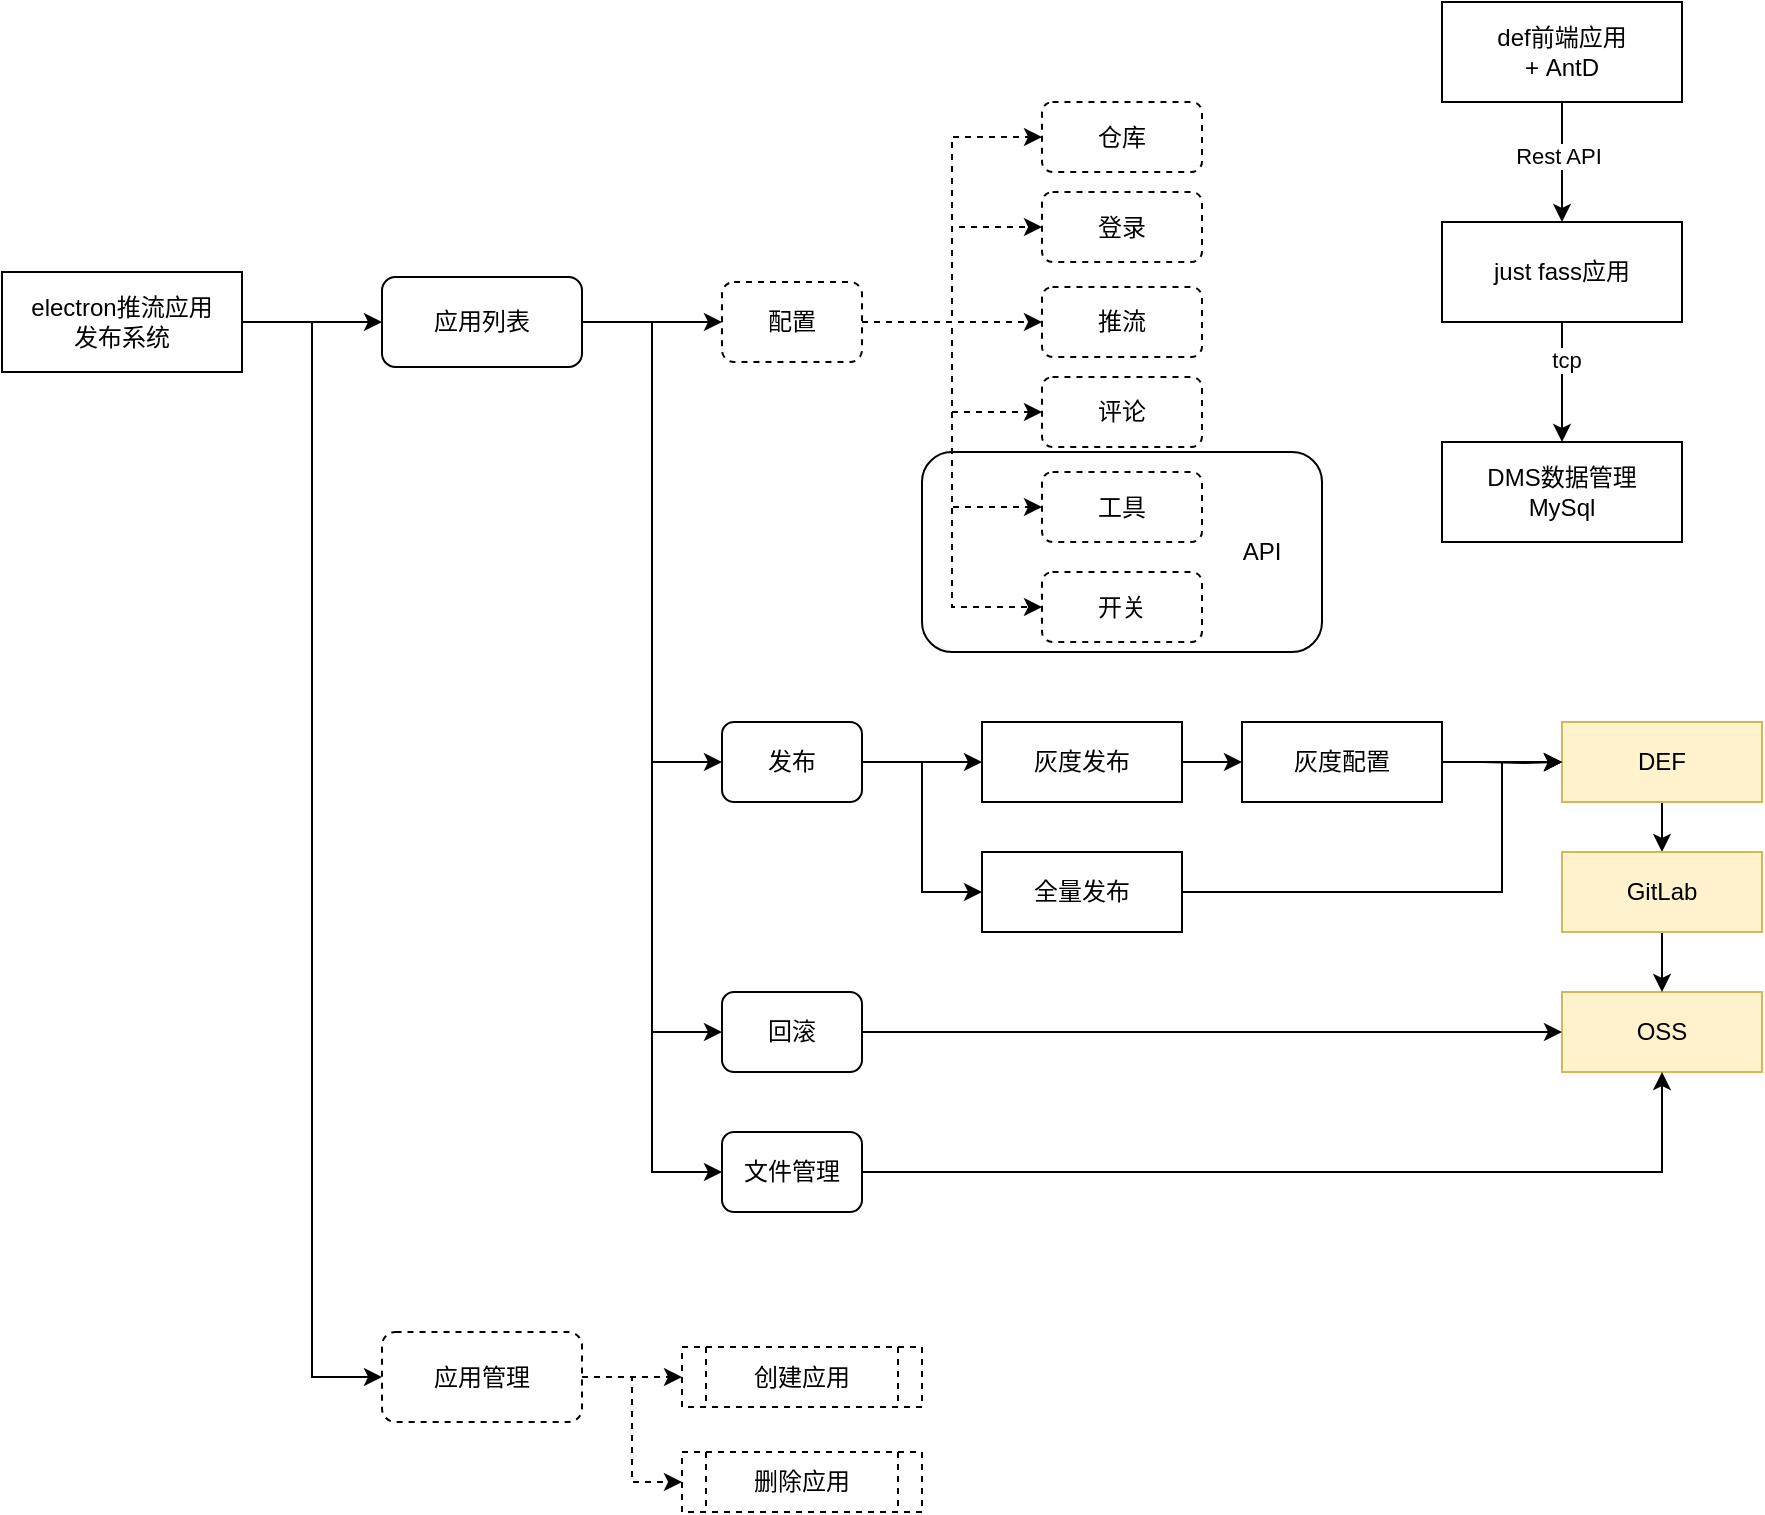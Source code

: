 <mxfile version="14.6.6" type="github">
  <diagram id="VvBguyoA1NxEOyyfGwUk" name="Page-1">
    <mxGraphModel dx="1298" dy="2035" grid="1" gridSize="10" guides="1" tooltips="1" connect="1" arrows="1" fold="1" page="1" pageScale="1" pageWidth="827" pageHeight="1169" math="0" shadow="0">
      <root>
        <mxCell id="0" />
        <mxCell id="1" parent="0" />
        <mxCell id="HswgILT7rwCR9YleaQXq-94" value="" style="rounded=1;whiteSpace=wrap;html=1;" vertex="1" parent="1">
          <mxGeometry x="620" y="120" width="200" height="100" as="geometry" />
        </mxCell>
        <mxCell id="HswgILT7rwCR9YleaQXq-21" style="edgeStyle=orthogonalEdgeStyle;rounded=0;orthogonalLoop=1;jettySize=auto;html=1;exitX=1;exitY=0.5;exitDx=0;exitDy=0;" edge="1" parent="1" source="HswgILT7rwCR9YleaQXq-1" target="HswgILT7rwCR9YleaQXq-19">
          <mxGeometry relative="1" as="geometry" />
        </mxCell>
        <mxCell id="HswgILT7rwCR9YleaQXq-22" style="edgeStyle=orthogonalEdgeStyle;rounded=0;orthogonalLoop=1;jettySize=auto;html=1;exitX=1;exitY=0.5;exitDx=0;exitDy=0;entryX=0;entryY=0.5;entryDx=0;entryDy=0;" edge="1" parent="1" source="HswgILT7rwCR9YleaQXq-1" target="HswgILT7rwCR9YleaQXq-20">
          <mxGeometry relative="1" as="geometry" />
        </mxCell>
        <mxCell id="HswgILT7rwCR9YleaQXq-1" value="electron推流应用&lt;br&gt;发布系统" style="rounded=0;whiteSpace=wrap;html=1;" vertex="1" parent="1">
          <mxGeometry x="160" y="30" width="120" height="50" as="geometry" />
        </mxCell>
        <mxCell id="HswgILT7rwCR9YleaQXq-39" style="edgeStyle=orthogonalEdgeStyle;rounded=0;orthogonalLoop=1;jettySize=auto;html=1;exitX=0.5;exitY=1;exitDx=0;exitDy=0;entryX=0.5;entryY=0;entryDx=0;entryDy=0;" edge="1" parent="1" source="HswgILT7rwCR9YleaQXq-2" target="HswgILT7rwCR9YleaQXq-9">
          <mxGeometry relative="1" as="geometry" />
        </mxCell>
        <mxCell id="HswgILT7rwCR9YleaQXq-2" value="DEF" style="rounded=0;whiteSpace=wrap;html=1;fillColor=#fff2cc;strokeColor=#d6b656;" vertex="1" parent="1">
          <mxGeometry x="940" y="255" width="100" height="40" as="geometry" />
        </mxCell>
        <mxCell id="HswgILT7rwCR9YleaQXq-3" value="OSS" style="rounded=0;whiteSpace=wrap;html=1;fillColor=#fff2cc;strokeColor=#d6b656;" vertex="1" parent="1">
          <mxGeometry x="940" y="390" width="100" height="40" as="geometry" />
        </mxCell>
        <mxCell id="HswgILT7rwCR9YleaQXq-52" style="edgeStyle=orthogonalEdgeStyle;rounded=0;orthogonalLoop=1;jettySize=auto;html=1;exitX=1;exitY=0.5;exitDx=0;exitDy=0;entryX=0;entryY=0.5;entryDx=0;entryDy=0;" edge="1" parent="1" source="HswgILT7rwCR9YleaQXq-7" target="HswgILT7rwCR9YleaQXq-49">
          <mxGeometry relative="1" as="geometry" />
        </mxCell>
        <mxCell id="HswgILT7rwCR9YleaQXq-54" style="edgeStyle=orthogonalEdgeStyle;rounded=0;orthogonalLoop=1;jettySize=auto;html=1;exitX=1;exitY=0.5;exitDx=0;exitDy=0;entryX=0;entryY=0.5;entryDx=0;entryDy=0;" edge="1" parent="1" source="HswgILT7rwCR9YleaQXq-7" target="HswgILT7rwCR9YleaQXq-51">
          <mxGeometry relative="1" as="geometry" />
        </mxCell>
        <mxCell id="HswgILT7rwCR9YleaQXq-7" value="发布" style="rounded=1;whiteSpace=wrap;html=1;" vertex="1" parent="1">
          <mxGeometry x="520" y="255" width="70" height="40" as="geometry" />
        </mxCell>
        <mxCell id="HswgILT7rwCR9YleaQXq-41" style="edgeStyle=orthogonalEdgeStyle;rounded=0;orthogonalLoop=1;jettySize=auto;html=1;exitX=1;exitY=0.5;exitDx=0;exitDy=0;entryX=0;entryY=0.5;entryDx=0;entryDy=0;" edge="1" parent="1" source="HswgILT7rwCR9YleaQXq-8" target="HswgILT7rwCR9YleaQXq-3">
          <mxGeometry relative="1" as="geometry" />
        </mxCell>
        <mxCell id="HswgILT7rwCR9YleaQXq-8" value="回滚" style="rounded=1;whiteSpace=wrap;html=1;" vertex="1" parent="1">
          <mxGeometry x="520" y="390" width="70" height="40" as="geometry" />
        </mxCell>
        <mxCell id="HswgILT7rwCR9YleaQXq-40" style="edgeStyle=orthogonalEdgeStyle;rounded=0;orthogonalLoop=1;jettySize=auto;html=1;exitX=0.5;exitY=1;exitDx=0;exitDy=0;entryX=0.5;entryY=0;entryDx=0;entryDy=0;" edge="1" parent="1" source="HswgILT7rwCR9YleaQXq-9" target="HswgILT7rwCR9YleaQXq-3">
          <mxGeometry relative="1" as="geometry" />
        </mxCell>
        <mxCell id="HswgILT7rwCR9YleaQXq-9" value="GitLab" style="rounded=0;whiteSpace=wrap;html=1;fillColor=#fff2cc;strokeColor=#d6b656;" vertex="1" parent="1">
          <mxGeometry x="940" y="320" width="100" height="40" as="geometry" />
        </mxCell>
        <mxCell id="HswgILT7rwCR9YleaQXq-26" style="edgeStyle=orthogonalEdgeStyle;rounded=0;orthogonalLoop=1;jettySize=auto;html=1;exitX=1;exitY=0.5;exitDx=0;exitDy=0;entryX=0;entryY=0.5;entryDx=0;entryDy=0;dashed=1;" edge="1" parent="1" source="HswgILT7rwCR9YleaQXq-12" target="HswgILT7rwCR9YleaQXq-24">
          <mxGeometry relative="1" as="geometry" />
        </mxCell>
        <mxCell id="HswgILT7rwCR9YleaQXq-27" style="edgeStyle=orthogonalEdgeStyle;rounded=0;orthogonalLoop=1;jettySize=auto;html=1;exitX=1;exitY=0.5;exitDx=0;exitDy=0;entryX=0;entryY=0.5;entryDx=0;entryDy=0;dashed=1;" edge="1" parent="1" source="HswgILT7rwCR9YleaQXq-12" target="HswgILT7rwCR9YleaQXq-13">
          <mxGeometry relative="1" as="geometry" />
        </mxCell>
        <mxCell id="HswgILT7rwCR9YleaQXq-28" style="edgeStyle=orthogonalEdgeStyle;rounded=0;orthogonalLoop=1;jettySize=auto;html=1;exitX=1;exitY=0.5;exitDx=0;exitDy=0;entryX=0;entryY=0.5;entryDx=0;entryDy=0;dashed=1;" edge="1" parent="1" source="HswgILT7rwCR9YleaQXq-12" target="HswgILT7rwCR9YleaQXq-15">
          <mxGeometry relative="1" as="geometry" />
        </mxCell>
        <mxCell id="HswgILT7rwCR9YleaQXq-29" style="edgeStyle=orthogonalEdgeStyle;rounded=0;orthogonalLoop=1;jettySize=auto;html=1;exitX=1;exitY=0.5;exitDx=0;exitDy=0;entryX=0;entryY=0.5;entryDx=0;entryDy=0;dashed=1;" edge="1" parent="1" source="HswgILT7rwCR9YleaQXq-12" target="HswgILT7rwCR9YleaQXq-16">
          <mxGeometry relative="1" as="geometry" />
        </mxCell>
        <mxCell id="HswgILT7rwCR9YleaQXq-30" style="edgeStyle=orthogonalEdgeStyle;rounded=0;orthogonalLoop=1;jettySize=auto;html=1;exitX=1;exitY=0.5;exitDx=0;exitDy=0;entryX=0;entryY=0.5;entryDx=0;entryDy=0;dashed=1;" edge="1" parent="1" source="HswgILT7rwCR9YleaQXq-12" target="HswgILT7rwCR9YleaQXq-14">
          <mxGeometry relative="1" as="geometry" />
        </mxCell>
        <mxCell id="HswgILT7rwCR9YleaQXq-48" style="edgeStyle=orthogonalEdgeStyle;rounded=0;orthogonalLoop=1;jettySize=auto;html=1;exitX=1;exitY=0.5;exitDx=0;exitDy=0;entryX=0;entryY=0.5;entryDx=0;entryDy=0;dashed=1;" edge="1" parent="1" source="HswgILT7rwCR9YleaQXq-12" target="HswgILT7rwCR9YleaQXq-47">
          <mxGeometry relative="1" as="geometry" />
        </mxCell>
        <mxCell id="HswgILT7rwCR9YleaQXq-12" value="配置" style="rounded=1;whiteSpace=wrap;html=1;dashed=1;" vertex="1" parent="1">
          <mxGeometry x="520" y="35" width="70" height="40" as="geometry" />
        </mxCell>
        <mxCell id="HswgILT7rwCR9YleaQXq-13" value="登录" style="rounded=1;whiteSpace=wrap;html=1;dashed=1;" vertex="1" parent="1">
          <mxGeometry x="680" y="-10" width="80" height="35" as="geometry" />
        </mxCell>
        <mxCell id="HswgILT7rwCR9YleaQXq-14" value="工具" style="rounded=1;whiteSpace=wrap;html=1;dashed=1;" vertex="1" parent="1">
          <mxGeometry x="680" y="130" width="80" height="35" as="geometry" />
        </mxCell>
        <mxCell id="HswgILT7rwCR9YleaQXq-15" value="推流" style="rounded=1;whiteSpace=wrap;html=1;dashed=1;" vertex="1" parent="1">
          <mxGeometry x="680" y="37.5" width="80" height="35" as="geometry" />
        </mxCell>
        <mxCell id="HswgILT7rwCR9YleaQXq-16" value="评论" style="rounded=1;whiteSpace=wrap;html=1;dashed=1;" vertex="1" parent="1">
          <mxGeometry x="680" y="82.5" width="80" height="35" as="geometry" />
        </mxCell>
        <mxCell id="HswgILT7rwCR9YleaQXq-25" style="edgeStyle=orthogonalEdgeStyle;rounded=0;orthogonalLoop=1;jettySize=auto;html=1;exitX=1;exitY=0.5;exitDx=0;exitDy=0;entryX=0;entryY=0.5;entryDx=0;entryDy=0;" edge="1" parent="1" source="HswgILT7rwCR9YleaQXq-19" target="HswgILT7rwCR9YleaQXq-12">
          <mxGeometry relative="1" as="geometry" />
        </mxCell>
        <mxCell id="HswgILT7rwCR9YleaQXq-33" style="edgeStyle=orthogonalEdgeStyle;rounded=0;orthogonalLoop=1;jettySize=auto;html=1;exitX=1;exitY=0.5;exitDx=0;exitDy=0;entryX=0;entryY=0.5;entryDx=0;entryDy=0;" edge="1" parent="1" source="HswgILT7rwCR9YleaQXq-19" target="HswgILT7rwCR9YleaQXq-7">
          <mxGeometry relative="1" as="geometry" />
        </mxCell>
        <mxCell id="HswgILT7rwCR9YleaQXq-34" style="edgeStyle=orthogonalEdgeStyle;rounded=0;orthogonalLoop=1;jettySize=auto;html=1;exitX=1;exitY=0.5;exitDx=0;exitDy=0;entryX=0;entryY=0.5;entryDx=0;entryDy=0;" edge="1" parent="1" source="HswgILT7rwCR9YleaQXq-19" target="HswgILT7rwCR9YleaQXq-8">
          <mxGeometry relative="1" as="geometry">
            <mxPoint x="480" y="380" as="targetPoint" />
          </mxGeometry>
        </mxCell>
        <mxCell id="HswgILT7rwCR9YleaQXq-99" style="edgeStyle=orthogonalEdgeStyle;rounded=0;orthogonalLoop=1;jettySize=auto;html=1;exitX=1;exitY=0.5;exitDx=0;exitDy=0;entryX=0;entryY=0.5;entryDx=0;entryDy=0;" edge="1" parent="1" source="HswgILT7rwCR9YleaQXq-19" target="HswgILT7rwCR9YleaQXq-98">
          <mxGeometry relative="1" as="geometry" />
        </mxCell>
        <mxCell id="HswgILT7rwCR9YleaQXq-19" value="应用列表" style="rounded=1;whiteSpace=wrap;html=1;" vertex="1" parent="1">
          <mxGeometry x="350" y="32.5" width="100" height="45" as="geometry" />
        </mxCell>
        <mxCell id="HswgILT7rwCR9YleaQXq-43" value="" style="edgeStyle=orthogonalEdgeStyle;rounded=0;orthogonalLoop=1;jettySize=auto;html=1;dashed=1;" edge="1" parent="1" source="HswgILT7rwCR9YleaQXq-20">
          <mxGeometry relative="1" as="geometry">
            <mxPoint x="500" y="582.5" as="targetPoint" />
          </mxGeometry>
        </mxCell>
        <mxCell id="HswgILT7rwCR9YleaQXq-46" style="edgeStyle=orthogonalEdgeStyle;rounded=0;orthogonalLoop=1;jettySize=auto;html=1;exitX=1;exitY=0.5;exitDx=0;exitDy=0;entryX=0;entryY=0.5;entryDx=0;entryDy=0;dashed=1;" edge="1" parent="1" source="HswgILT7rwCR9YleaQXq-20" target="HswgILT7rwCR9YleaQXq-45">
          <mxGeometry relative="1" as="geometry" />
        </mxCell>
        <mxCell id="HswgILT7rwCR9YleaQXq-20" value="应用管理" style="rounded=1;whiteSpace=wrap;html=1;dashed=1;" vertex="1" parent="1">
          <mxGeometry x="350" y="560" width="100" height="45" as="geometry" />
        </mxCell>
        <mxCell id="HswgILT7rwCR9YleaQXq-24" value="仓库" style="rounded=1;whiteSpace=wrap;html=1;dashed=1;" vertex="1" parent="1">
          <mxGeometry x="680" y="-55" width="80" height="35" as="geometry" />
        </mxCell>
        <mxCell id="HswgILT7rwCR9YleaQXq-44" value="创建应用" style="shape=process;whiteSpace=wrap;html=1;backgroundOutline=1;dashed=1;" vertex="1" parent="1">
          <mxGeometry x="500" y="567.5" width="120" height="30" as="geometry" />
        </mxCell>
        <mxCell id="HswgILT7rwCR9YleaQXq-45" value="删除应用" style="shape=process;whiteSpace=wrap;html=1;backgroundOutline=1;dashed=1;" vertex="1" parent="1">
          <mxGeometry x="500" y="620" width="120" height="30" as="geometry" />
        </mxCell>
        <mxCell id="HswgILT7rwCR9YleaQXq-47" value="开关" style="rounded=1;whiteSpace=wrap;html=1;dashed=1;" vertex="1" parent="1">
          <mxGeometry x="680" y="180" width="80" height="35" as="geometry" />
        </mxCell>
        <mxCell id="HswgILT7rwCR9YleaQXq-58" style="edgeStyle=orthogonalEdgeStyle;rounded=0;orthogonalLoop=1;jettySize=auto;html=1;exitX=1;exitY=0.5;exitDx=0;exitDy=0;entryX=0;entryY=0.5;entryDx=0;entryDy=0;" edge="1" parent="1" source="HswgILT7rwCR9YleaQXq-49" target="HswgILT7rwCR9YleaQXq-56">
          <mxGeometry relative="1" as="geometry" />
        </mxCell>
        <mxCell id="HswgILT7rwCR9YleaQXq-49" value="灰度发布" style="rounded=0;whiteSpace=wrap;html=1;" vertex="1" parent="1">
          <mxGeometry x="650" y="255" width="100" height="40" as="geometry" />
        </mxCell>
        <mxCell id="HswgILT7rwCR9YleaQXq-55" style="edgeStyle=orthogonalEdgeStyle;rounded=0;orthogonalLoop=1;jettySize=auto;html=1;exitX=1;exitY=0.5;exitDx=0;exitDy=0;entryX=0;entryY=0.5;entryDx=0;entryDy=0;" edge="1" parent="1" source="HswgILT7rwCR9YleaQXq-51" target="HswgILT7rwCR9YleaQXq-2">
          <mxGeometry relative="1" as="geometry">
            <Array as="points">
              <mxPoint x="910" y="340" />
              <mxPoint x="910" y="275" />
            </Array>
          </mxGeometry>
        </mxCell>
        <mxCell id="HswgILT7rwCR9YleaQXq-51" value="全量发布" style="rounded=0;whiteSpace=wrap;html=1;" vertex="1" parent="1">
          <mxGeometry x="650" y="320" width="100" height="40" as="geometry" />
        </mxCell>
        <mxCell id="HswgILT7rwCR9YleaQXq-59" style="edgeStyle=orthogonalEdgeStyle;rounded=0;orthogonalLoop=1;jettySize=auto;html=1;exitX=1;exitY=0.5;exitDx=0;exitDy=0;" edge="1" parent="1">
          <mxGeometry relative="1" as="geometry">
            <mxPoint x="940" y="275" as="targetPoint" />
            <mxPoint x="900" y="275" as="sourcePoint" />
          </mxGeometry>
        </mxCell>
        <mxCell id="HswgILT7rwCR9YleaQXq-67" style="edgeStyle=orthogonalEdgeStyle;rounded=0;orthogonalLoop=1;jettySize=auto;html=1;exitX=1;exitY=0.5;exitDx=0;exitDy=0;entryX=0;entryY=0.5;entryDx=0;entryDy=0;" edge="1" parent="1" source="HswgILT7rwCR9YleaQXq-56" target="HswgILT7rwCR9YleaQXq-2">
          <mxGeometry relative="1" as="geometry">
            <mxPoint x="930" y="275" as="targetPoint" />
          </mxGeometry>
        </mxCell>
        <mxCell id="HswgILT7rwCR9YleaQXq-56" value="灰度配置" style="rounded=0;whiteSpace=wrap;html=1;" vertex="1" parent="1">
          <mxGeometry x="780" y="255" width="100" height="40" as="geometry" />
        </mxCell>
        <mxCell id="HswgILT7rwCR9YleaQXq-63" style="edgeStyle=orthogonalEdgeStyle;rounded=0;orthogonalLoop=1;jettySize=auto;html=1;exitX=0.5;exitY=1;exitDx=0;exitDy=0;" edge="1" parent="1" source="HswgILT7rwCR9YleaQXq-60" target="HswgILT7rwCR9YleaQXq-61">
          <mxGeometry relative="1" as="geometry" />
        </mxCell>
        <mxCell id="HswgILT7rwCR9YleaQXq-64" value="Rest API" style="edgeLabel;html=1;align=center;verticalAlign=middle;resizable=0;points=[];" vertex="1" connectable="0" parent="HswgILT7rwCR9YleaQXq-63">
          <mxGeometry x="-0.1" y="-2" relative="1" as="geometry">
            <mxPoint as="offset" />
          </mxGeometry>
        </mxCell>
        <mxCell id="HswgILT7rwCR9YleaQXq-60" value="def前端应用&lt;br&gt;+ AntD" style="rounded=0;whiteSpace=wrap;html=1;" vertex="1" parent="1">
          <mxGeometry x="880" y="-105" width="120" height="50" as="geometry" />
        </mxCell>
        <mxCell id="HswgILT7rwCR9YleaQXq-65" style="edgeStyle=orthogonalEdgeStyle;rounded=0;orthogonalLoop=1;jettySize=auto;html=1;exitX=0.5;exitY=1;exitDx=0;exitDy=0;entryX=0.5;entryY=0;entryDx=0;entryDy=0;" edge="1" parent="1" source="HswgILT7rwCR9YleaQXq-61" target="HswgILT7rwCR9YleaQXq-62">
          <mxGeometry relative="1" as="geometry" />
        </mxCell>
        <mxCell id="HswgILT7rwCR9YleaQXq-66" value="tcp" style="edgeLabel;html=1;align=center;verticalAlign=middle;resizable=0;points=[];" vertex="1" connectable="0" parent="HswgILT7rwCR9YleaQXq-65">
          <mxGeometry x="-0.367" y="2" relative="1" as="geometry">
            <mxPoint as="offset" />
          </mxGeometry>
        </mxCell>
        <mxCell id="HswgILT7rwCR9YleaQXq-61" value="just fass应用" style="rounded=0;whiteSpace=wrap;html=1;" vertex="1" parent="1">
          <mxGeometry x="880" y="5" width="120" height="50" as="geometry" />
        </mxCell>
        <mxCell id="HswgILT7rwCR9YleaQXq-62" value="DMS数据管理&lt;br&gt;MySql" style="rounded=0;whiteSpace=wrap;html=1;" vertex="1" parent="1">
          <mxGeometry x="880" y="115" width="120" height="50" as="geometry" />
        </mxCell>
        <mxCell id="HswgILT7rwCR9YleaQXq-95" value="API" style="text;html=1;strokeColor=none;fillColor=none;align=center;verticalAlign=middle;whiteSpace=wrap;rounded=0;" vertex="1" parent="1">
          <mxGeometry x="770" y="160" width="40" height="20" as="geometry" />
        </mxCell>
        <mxCell id="HswgILT7rwCR9YleaQXq-100" style="edgeStyle=orthogonalEdgeStyle;rounded=0;orthogonalLoop=1;jettySize=auto;html=1;exitX=1;exitY=0.5;exitDx=0;exitDy=0;entryX=0.5;entryY=1;entryDx=0;entryDy=0;" edge="1" parent="1" source="HswgILT7rwCR9YleaQXq-98" target="HswgILT7rwCR9YleaQXq-3">
          <mxGeometry relative="1" as="geometry" />
        </mxCell>
        <mxCell id="HswgILT7rwCR9YleaQXq-98" value="文件管理" style="rounded=1;whiteSpace=wrap;html=1;" vertex="1" parent="1">
          <mxGeometry x="520" y="460" width="70" height="40" as="geometry" />
        </mxCell>
      </root>
    </mxGraphModel>
  </diagram>
</mxfile>
